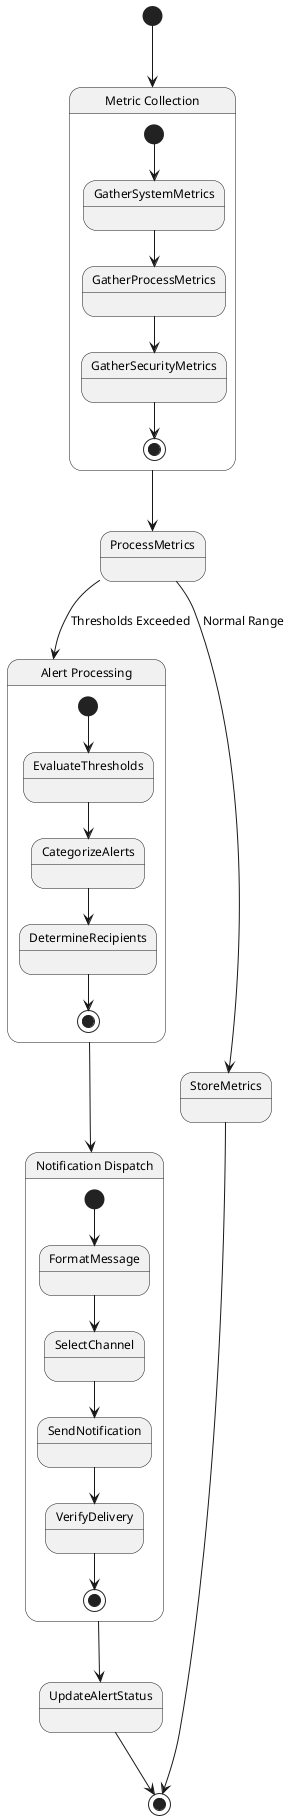 @startuml monitoring
skinparam monochrome true
skinparam shadowing false
skinparam defaultFontName Arial
skinparam defaultFontSize 12

state "Metric Collection" as collect {
    [*] --> GatherSystemMetrics
    GatherSystemMetrics --> GatherProcessMetrics
    GatherProcessMetrics --> GatherSecurityMetrics
    GatherSecurityMetrics --> [*]
}

state "Alert Processing" as alert {
    [*] --> EvaluateThresholds
    EvaluateThresholds --> CategorizeAlerts
    CategorizeAlerts --> DetermineRecipients
    DetermineRecipients --> [*]
}

state "Notification Dispatch" as notify {
    [*] --> FormatMessage
    FormatMessage --> SelectChannel
    SelectChannel --> SendNotification
    SendNotification --> VerifyDelivery
    VerifyDelivery --> [*]
}

[*] --> collect
collect --> ProcessMetrics
ProcessMetrics --> alert : Thresholds Exceeded
ProcessMetrics --> StoreMetrics : Normal Range
alert --> notify
notify --> UpdateAlertStatus
StoreMetrics --> [*]
UpdateAlertStatus --> [*]

@enduml 
